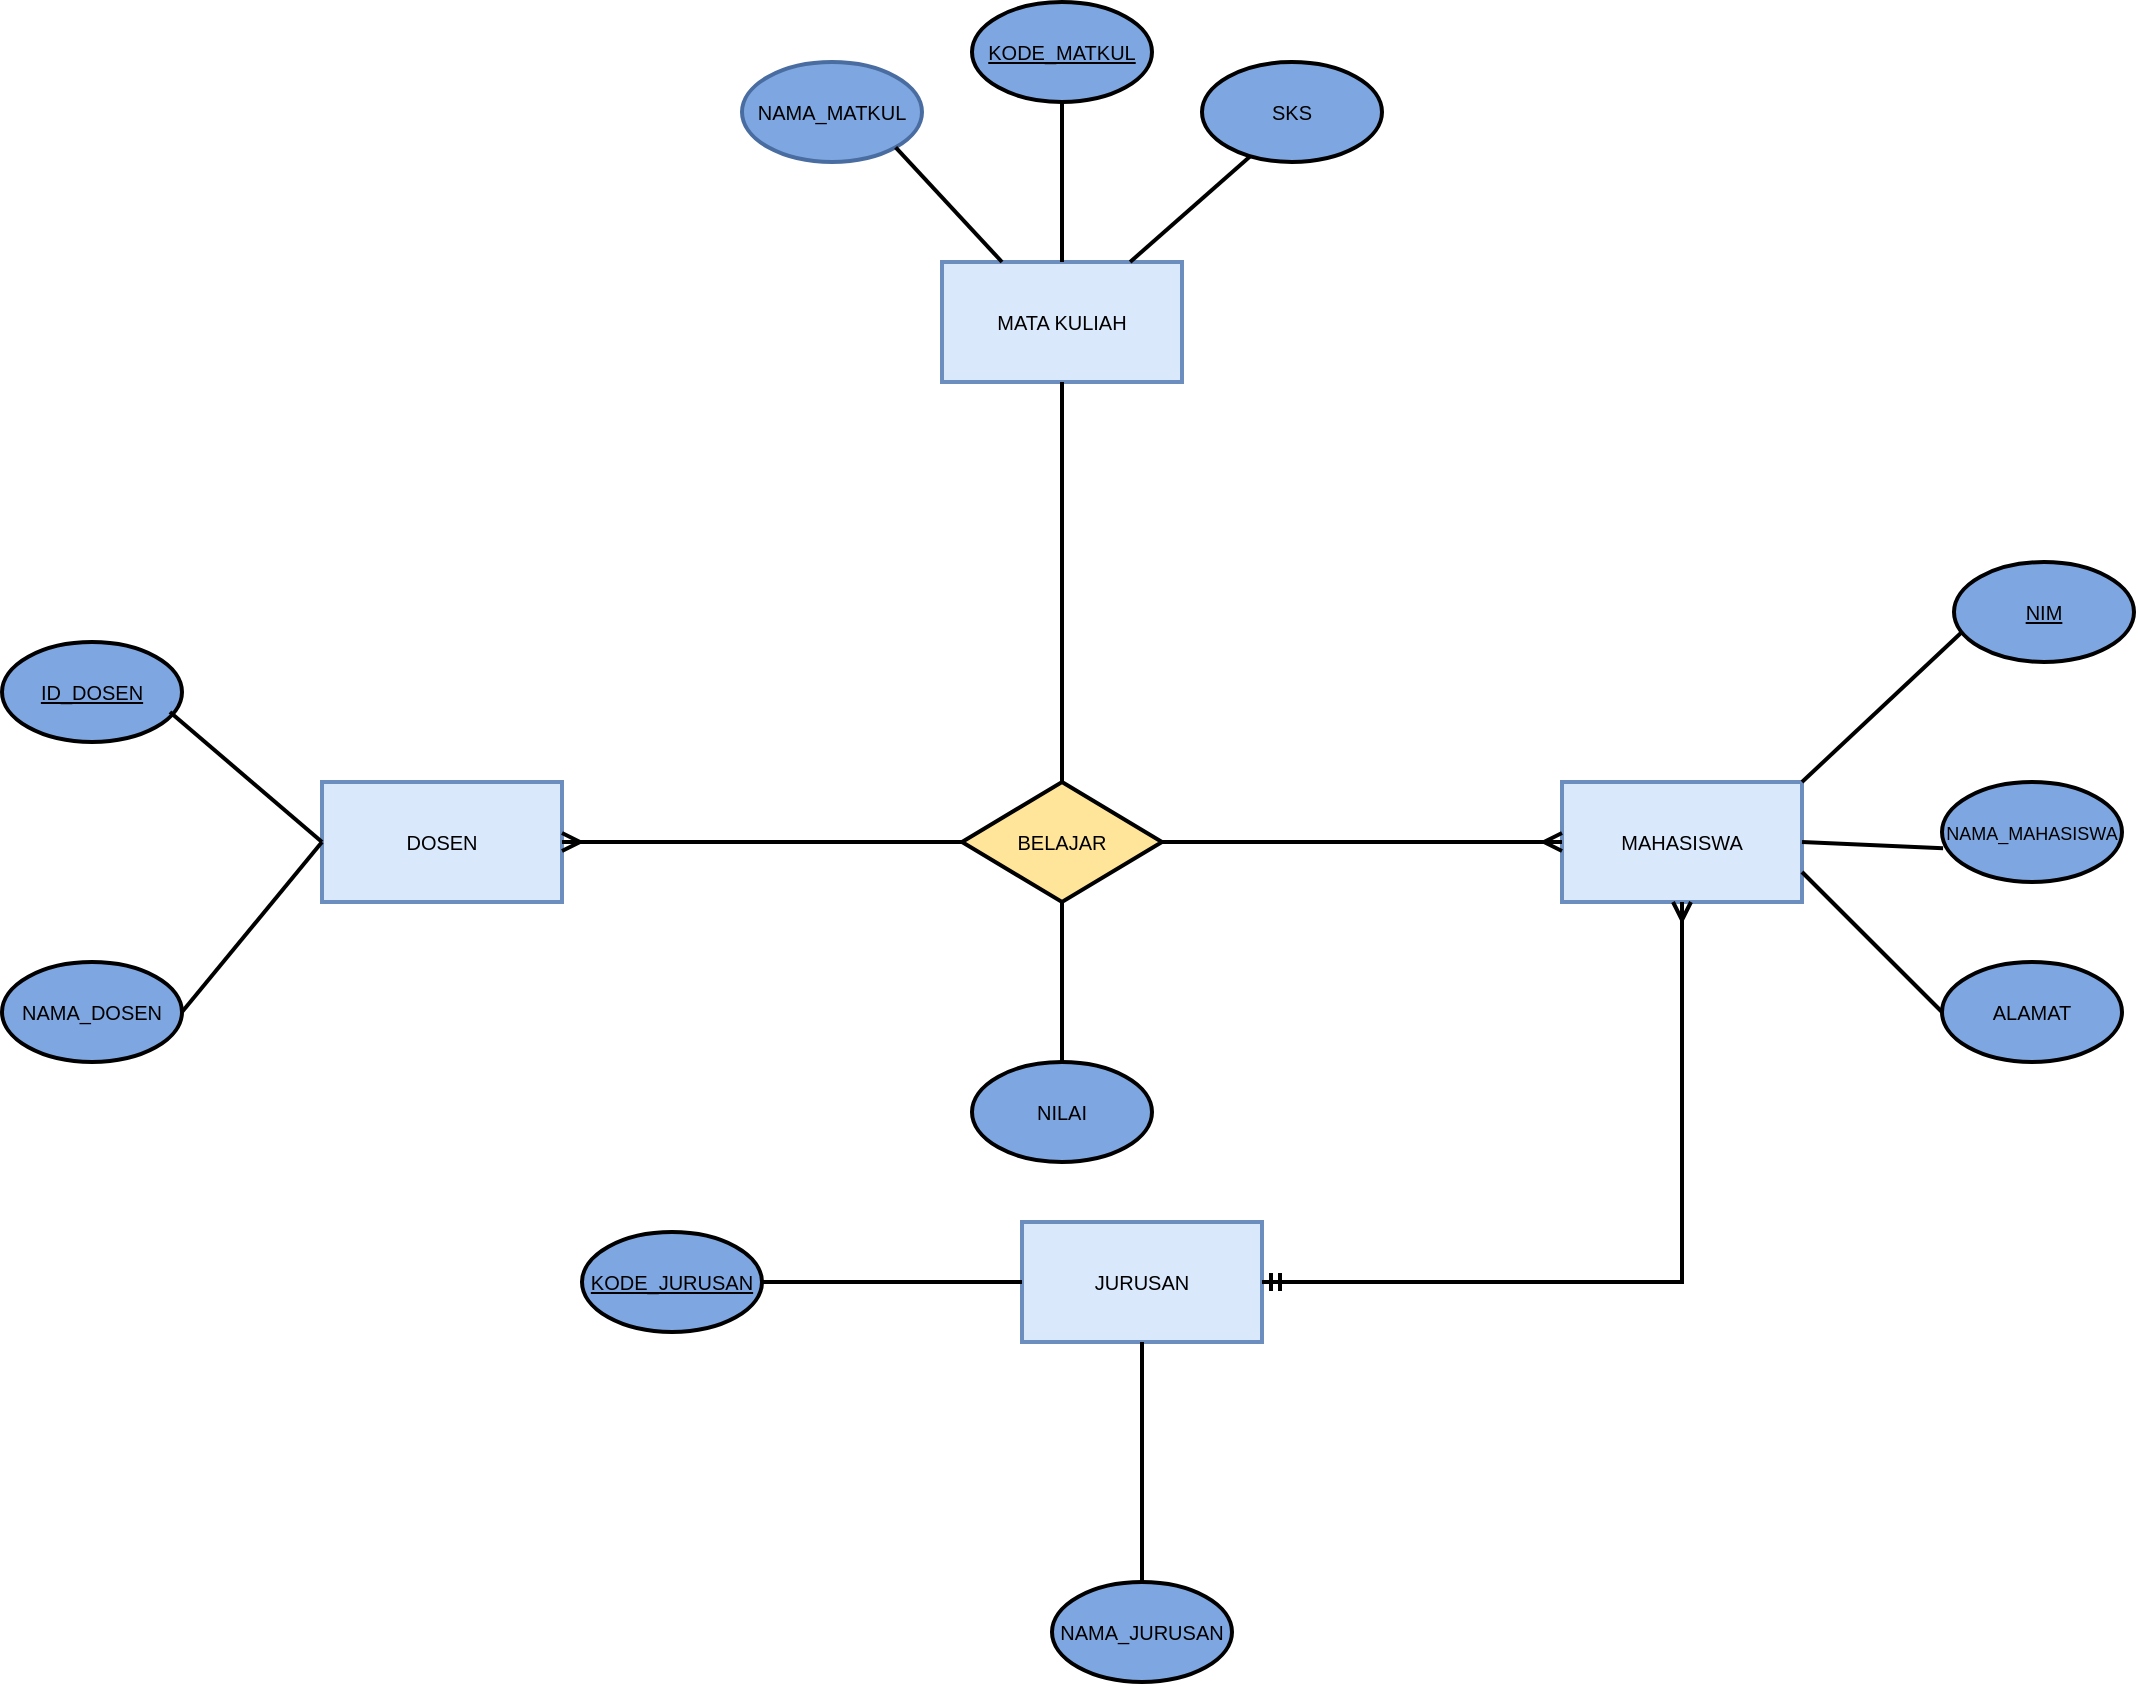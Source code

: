 <mxfile version="26.3.0">
  <diagram name="Page-1" id="lX29djGY2OcjP2mdo0gT">
    <mxGraphModel dx="1908" dy="1874" grid="1" gridSize="10" guides="1" tooltips="1" connect="1" arrows="1" fold="1" page="1" pageScale="1" pageWidth="850" pageHeight="1100" math="0" shadow="0">
      <root>
        <mxCell id="0" />
        <mxCell id="1" parent="0" />
        <mxCell id="1ZNE9gQUcdGhOqX7GyVU-1" value="MATA KULIAH" style="rounded=0;whiteSpace=wrap;html=1;fillColor=#dae8fc;strokeColor=#6c8ebf;strokeWidth=2;fontSize=10;" parent="1" vertex="1">
          <mxGeometry x="340" y="60" width="120" height="60" as="geometry" />
        </mxCell>
        <mxCell id="1ZNE9gQUcdGhOqX7GyVU-2" value="JURUSAN" style="rounded=0;whiteSpace=wrap;html=1;fillColor=#dae8fc;strokeColor=#6c8ebf;strokeWidth=2;fontSize=10;" parent="1" vertex="1">
          <mxGeometry x="380" y="540" width="120" height="60" as="geometry" />
        </mxCell>
        <mxCell id="1ZNE9gQUcdGhOqX7GyVU-3" value="DOSEN" style="rounded=0;whiteSpace=wrap;html=1;fillColor=#dae8fc;strokeColor=#6c8ebf;strokeWidth=2;fontSize=10;" parent="1" vertex="1">
          <mxGeometry x="30" y="320" width="120" height="60" as="geometry" />
        </mxCell>
        <mxCell id="1ZNE9gQUcdGhOqX7GyVU-4" value="MAHASISWA" style="rounded=0;whiteSpace=wrap;html=1;fillColor=#dae8fc;strokeColor=#6c8ebf;strokeWidth=2;fontSize=10;" parent="1" vertex="1">
          <mxGeometry x="650" y="320" width="120" height="60" as="geometry" />
        </mxCell>
        <mxCell id="1ZNE9gQUcdGhOqX7GyVU-6" value="&lt;u&gt;NIM&lt;/u&gt;" style="ellipse;whiteSpace=wrap;html=1;strokeWidth=2;fontSize=10;fillColor=#7EA6E0;" parent="1" vertex="1">
          <mxGeometry x="846" y="210" width="90" height="50" as="geometry" />
        </mxCell>
        <mxCell id="1ZNE9gQUcdGhOqX7GyVU-8" value="&lt;font style=&quot;font-size: 9px;&quot;&gt;NAMA_MAHASISWA&lt;/font&gt;" style="ellipse;whiteSpace=wrap;html=1;strokeWidth=2;fontSize=10;fillColor=#7EA6E0;" parent="1" vertex="1">
          <mxGeometry x="840" y="320" width="90" height="50" as="geometry" />
        </mxCell>
        <mxCell id="1ZNE9gQUcdGhOqX7GyVU-9" value="ALAMAT" style="ellipse;whiteSpace=wrap;html=1;strokeWidth=2;fontSize=10;fillColor=#7EA6E0;" parent="1" vertex="1">
          <mxGeometry x="840" y="410" width="90" height="50" as="geometry" />
        </mxCell>
        <mxCell id="1ZNE9gQUcdGhOqX7GyVU-10" value="NILAI" style="ellipse;whiteSpace=wrap;html=1;strokeWidth=2;fontSize=10;fillColor=#7EA6E0;" parent="1" vertex="1">
          <mxGeometry x="355" y="460" width="90" height="50" as="geometry" />
        </mxCell>
        <mxCell id="1ZNE9gQUcdGhOqX7GyVU-11" value="" style="endArrow=none;html=1;rounded=0;exitX=1;exitY=0;exitDx=0;exitDy=0;strokeWidth=2;fontSize=10;" parent="1" source="1ZNE9gQUcdGhOqX7GyVU-4" edge="1">
          <mxGeometry width="50" height="50" relative="1" as="geometry">
            <mxPoint x="780" y="310" as="sourcePoint" />
            <mxPoint x="850" y="245" as="targetPoint" />
          </mxGeometry>
        </mxCell>
        <mxCell id="1ZNE9gQUcdGhOqX7GyVU-12" value="" style="endArrow=none;html=1;rounded=0;entryX=0.006;entryY=0.663;entryDx=0;entryDy=0;entryPerimeter=0;exitX=1;exitY=0.5;exitDx=0;exitDy=0;strokeWidth=2;fontSize=10;" parent="1" source="1ZNE9gQUcdGhOqX7GyVU-4" target="1ZNE9gQUcdGhOqX7GyVU-8" edge="1">
          <mxGeometry width="50" height="50" relative="1" as="geometry">
            <mxPoint x="780" y="460" as="sourcePoint" />
            <mxPoint x="830" y="410" as="targetPoint" />
          </mxGeometry>
        </mxCell>
        <mxCell id="1ZNE9gQUcdGhOqX7GyVU-13" value="" style="endArrow=none;html=1;rounded=0;entryX=0;entryY=0.5;entryDx=0;entryDy=0;exitX=1;exitY=0.75;exitDx=0;exitDy=0;strokeWidth=2;fontSize=10;" parent="1" source="1ZNE9gQUcdGhOqX7GyVU-4" target="1ZNE9gQUcdGhOqX7GyVU-9" edge="1">
          <mxGeometry width="50" height="50" relative="1" as="geometry">
            <mxPoint x="760" y="490" as="sourcePoint" />
            <mxPoint x="810" y="440" as="targetPoint" />
          </mxGeometry>
        </mxCell>
        <mxCell id="1ZNE9gQUcdGhOqX7GyVU-14" value="" style="endArrow=none;html=1;rounded=0;entryX=0.5;entryY=0;entryDx=0;entryDy=0;exitX=0.5;exitY=1;exitDx=0;exitDy=0;strokeWidth=2;fontSize=10;" parent="1" source="1ZNE9gQUcdGhOqX7GyVU-35" target="1ZNE9gQUcdGhOqX7GyVU-10" edge="1">
          <mxGeometry width="50" height="50" relative="1" as="geometry">
            <mxPoint x="710" y="500" as="sourcePoint" />
            <mxPoint x="760" y="450" as="targetPoint" />
            <Array as="points" />
          </mxGeometry>
        </mxCell>
        <mxCell id="1ZNE9gQUcdGhOqX7GyVU-15" value="" style="fontSize=10;html=1;endArrow=ERmany;startArrow=none;rounded=0;exitX=0;exitY=0.5;exitDx=0;exitDy=0;entryX=1;entryY=0.5;entryDx=0;entryDy=0;startFill=0;endFill=0;strokeWidth=2;" parent="1" source="1ZNE9gQUcdGhOqX7GyVU-35" target="1ZNE9gQUcdGhOqX7GyVU-3" edge="1">
          <mxGeometry width="100" height="100" relative="1" as="geometry">
            <mxPoint x="540" y="400" as="sourcePoint" />
            <mxPoint x="630" y="100" as="targetPoint" />
            <Array as="points" />
          </mxGeometry>
        </mxCell>
        <mxCell id="1ZNE9gQUcdGhOqX7GyVU-16" value="NAMA_MATKUL" style="ellipse;whiteSpace=wrap;html=1;strokeWidth=2;fontSize=10;fillColor=#7EA6E0;strokeColor=light-dark(#4a6da1, #758db1);" parent="1" vertex="1">
          <mxGeometry x="240" y="-40" width="90" height="50" as="geometry" />
        </mxCell>
        <mxCell id="1ZNE9gQUcdGhOqX7GyVU-17" value="&lt;u&gt;KODE_MATKUL&lt;/u&gt;" style="ellipse;whiteSpace=wrap;html=1;strokeWidth=2;fontSize=10;fillColor=#7EA6E0;" parent="1" vertex="1">
          <mxGeometry x="355" y="-70" width="90" height="50" as="geometry" />
        </mxCell>
        <mxCell id="1ZNE9gQUcdGhOqX7GyVU-18" value="SKS" style="ellipse;whiteSpace=wrap;html=1;strokeWidth=2;fontSize=10;fillColor=#7EA6E0;" parent="1" vertex="1">
          <mxGeometry x="470" y="-40" width="90" height="50" as="geometry" />
        </mxCell>
        <mxCell id="1ZNE9gQUcdGhOqX7GyVU-19" value="" style="endArrow=none;html=1;rounded=0;entryX=0.5;entryY=1;entryDx=0;entryDy=0;exitX=0.5;exitY=0;exitDx=0;exitDy=0;strokeWidth=2;fontSize=10;" parent="1" source="1ZNE9gQUcdGhOqX7GyVU-1" target="1ZNE9gQUcdGhOqX7GyVU-17" edge="1">
          <mxGeometry width="50" height="50" relative="1" as="geometry">
            <mxPoint x="440" y="170" as="sourcePoint" />
            <mxPoint x="490" y="120" as="targetPoint" />
          </mxGeometry>
        </mxCell>
        <mxCell id="1ZNE9gQUcdGhOqX7GyVU-20" value="" style="endArrow=none;html=1;rounded=0;entryX=1;entryY=1;entryDx=0;entryDy=0;exitX=0.25;exitY=0;exitDx=0;exitDy=0;strokeWidth=2;fontSize=10;" parent="1" source="1ZNE9gQUcdGhOqX7GyVU-1" target="1ZNE9gQUcdGhOqX7GyVU-16" edge="1">
          <mxGeometry width="50" height="50" relative="1" as="geometry">
            <mxPoint x="250" y="110" as="sourcePoint" />
            <mxPoint x="300" y="60" as="targetPoint" />
          </mxGeometry>
        </mxCell>
        <mxCell id="1ZNE9gQUcdGhOqX7GyVU-21" value="" style="endArrow=none;html=1;rounded=0;entryX=0.265;entryY=0.947;entryDx=0;entryDy=0;entryPerimeter=0;strokeWidth=2;fontSize=10;" parent="1" source="1ZNE9gQUcdGhOqX7GyVU-1" target="1ZNE9gQUcdGhOqX7GyVU-18" edge="1">
          <mxGeometry width="50" height="50" relative="1" as="geometry">
            <mxPoint x="440" y="170" as="sourcePoint" />
            <mxPoint x="490" y="10" as="targetPoint" />
          </mxGeometry>
        </mxCell>
        <mxCell id="1ZNE9gQUcdGhOqX7GyVU-24" value="" style="fontSize=10;html=1;endArrow=ERmandOne;rounded=0;exitX=0.5;exitY=1;exitDx=0;exitDy=0;entryX=1;entryY=0.5;entryDx=0;entryDy=0;strokeWidth=2;startArrow=ERmany;startFill=0;" parent="1" source="1ZNE9gQUcdGhOqX7GyVU-4" target="1ZNE9gQUcdGhOqX7GyVU-2" edge="1">
          <mxGeometry width="100" height="100" relative="1" as="geometry">
            <mxPoint x="650" y="520" as="sourcePoint" />
            <mxPoint x="600" y="550" as="targetPoint" />
            <Array as="points">
              <mxPoint x="710" y="570" />
            </Array>
          </mxGeometry>
        </mxCell>
        <mxCell id="1ZNE9gQUcdGhOqX7GyVU-25" value="&lt;u&gt;ID_DOSEN&lt;/u&gt;" style="ellipse;whiteSpace=wrap;html=1;strokeWidth=2;fontSize=10;fillColor=#7EA6E0;" parent="1" vertex="1">
          <mxGeometry x="-130" y="250" width="90" height="50" as="geometry" />
        </mxCell>
        <mxCell id="1ZNE9gQUcdGhOqX7GyVU-26" value="NAMA_DOSEN" style="ellipse;whiteSpace=wrap;html=1;strokeWidth=2;fontSize=10;fillColor=#7EA6E0;" parent="1" vertex="1">
          <mxGeometry x="-130" y="410" width="90" height="50" as="geometry" />
        </mxCell>
        <mxCell id="1ZNE9gQUcdGhOqX7GyVU-28" value="" style="endArrow=none;html=1;rounded=0;entryX=0;entryY=0.5;entryDx=0;entryDy=0;exitX=0.933;exitY=0.7;exitDx=0;exitDy=0;exitPerimeter=0;strokeWidth=2;fontSize=10;" parent="1" source="1ZNE9gQUcdGhOqX7GyVU-25" target="1ZNE9gQUcdGhOqX7GyVU-3" edge="1">
          <mxGeometry width="50" height="50" relative="1" as="geometry">
            <mxPoint x="-70" y="360" as="sourcePoint" />
            <mxPoint x="-20" y="310" as="targetPoint" />
          </mxGeometry>
        </mxCell>
        <mxCell id="1ZNE9gQUcdGhOqX7GyVU-29" value="" style="endArrow=none;html=1;rounded=0;entryX=0;entryY=0.5;entryDx=0;entryDy=0;exitX=1;exitY=0.5;exitDx=0;exitDy=0;strokeWidth=2;fontSize=10;" parent="1" source="1ZNE9gQUcdGhOqX7GyVU-26" target="1ZNE9gQUcdGhOqX7GyVU-3" edge="1">
          <mxGeometry width="50" height="50" relative="1" as="geometry">
            <mxPoint x="-70" y="420" as="sourcePoint" />
            <mxPoint x="-20" y="370" as="targetPoint" />
          </mxGeometry>
        </mxCell>
        <mxCell id="1ZNE9gQUcdGhOqX7GyVU-30" value="NAMA_JURUSAN" style="ellipse;whiteSpace=wrap;html=1;strokeWidth=2;fontSize=10;fillColor=#7EA6E0;" parent="1" vertex="1">
          <mxGeometry x="395" y="720" width="90" height="50" as="geometry" />
        </mxCell>
        <mxCell id="1ZNE9gQUcdGhOqX7GyVU-32" value="" style="endArrow=none;html=1;rounded=0;entryX=0.5;entryY=1;entryDx=0;entryDy=0;exitX=0.5;exitY=0;exitDx=0;exitDy=0;strokeWidth=2;fontSize=10;" parent="1" source="1ZNE9gQUcdGhOqX7GyVU-30" target="1ZNE9gQUcdGhOqX7GyVU-2" edge="1">
          <mxGeometry width="50" height="50" relative="1" as="geometry">
            <mxPoint x="425" y="700" as="sourcePoint" />
            <mxPoint x="475" y="650" as="targetPoint" />
          </mxGeometry>
        </mxCell>
        <mxCell id="1ZNE9gQUcdGhOqX7GyVU-36" value="" style="fontSize=10;html=1;endArrow=none;startArrow=ERmany;rounded=0;exitX=0;exitY=0.5;exitDx=0;exitDy=0;entryX=1;entryY=0.5;entryDx=0;entryDy=0;startFill=0;strokeWidth=2;" parent="1" source="1ZNE9gQUcdGhOqX7GyVU-4" target="1ZNE9gQUcdGhOqX7GyVU-35" edge="1">
          <mxGeometry width="100" height="100" relative="1" as="geometry">
            <mxPoint x="710" y="320" as="sourcePoint" />
            <mxPoint x="460" y="90" as="targetPoint" />
            <Array as="points" />
          </mxGeometry>
        </mxCell>
        <mxCell id="1ZNE9gQUcdGhOqX7GyVU-35" value="BELAJAR" style="rhombus;whiteSpace=wrap;html=1;strokeWidth=2;fontSize=10;fillColor=#FFE599;" parent="1" vertex="1">
          <mxGeometry x="350" y="320" width="100" height="60" as="geometry" />
        </mxCell>
        <mxCell id="qOHgvu-pgDgK3GkTXf5y-4" style="edgeStyle=orthogonalEdgeStyle;rounded=0;orthogonalLoop=1;jettySize=auto;html=1;exitX=1;exitY=0.5;exitDx=0;exitDy=0;endArrow=none;startFill=0;strokeWidth=2;fontSize=10;" parent="1" source="qOHgvu-pgDgK3GkTXf5y-3" target="1ZNE9gQUcdGhOqX7GyVU-2" edge="1">
          <mxGeometry relative="1" as="geometry" />
        </mxCell>
        <mxCell id="qOHgvu-pgDgK3GkTXf5y-3" value="&lt;u&gt;KODE_JURUSAN&lt;/u&gt;" style="ellipse;whiteSpace=wrap;html=1;strokeWidth=2;fontSize=10;fillColor=#7EA6E0;" parent="1" vertex="1">
          <mxGeometry x="160" y="545" width="90" height="50" as="geometry" />
        </mxCell>
        <mxCell id="VydapyQ1KkY3qIvT9kaj-1" value="" style="endArrow=none;html=1;rounded=0;entryX=0.5;entryY=1;entryDx=0;entryDy=0;exitX=0.5;exitY=0;exitDx=0;exitDy=0;strokeWidth=2;" parent="1" source="1ZNE9gQUcdGhOqX7GyVU-35" target="1ZNE9gQUcdGhOqX7GyVU-1" edge="1">
          <mxGeometry width="50" height="50" relative="1" as="geometry">
            <mxPoint x="560" y="280" as="sourcePoint" />
            <mxPoint x="610" y="230" as="targetPoint" />
          </mxGeometry>
        </mxCell>
      </root>
    </mxGraphModel>
  </diagram>
</mxfile>
